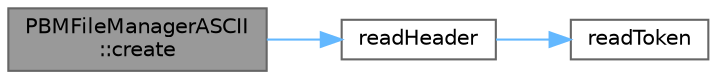 digraph "PBMFileManagerASCII::create"
{
 // INTERACTIVE_SVG=YES
 // LATEX_PDF_SIZE
  bgcolor="transparent";
  edge [fontname=Helvetica,fontsize=10,labelfontname=Helvetica,labelfontsize=10];
  node [fontname=Helvetica,fontsize=10,shape=box,height=0.2,width=0.4];
  rankdir="LR";
  Node1 [id="Node000001",label="PBMFileManagerASCII\l::create",height=0.2,width=0.4,color="gray40", fillcolor="grey60", style="filled", fontcolor="black",tooltip="Creates a file from the input stream and given filename."];
  Node1 -> Node2 [id="edge1_Node000001_Node000002",color="steelblue1",style="solid",tooltip=" "];
  Node2 [id="Node000002",label="readHeader",height=0.2,width=0.4,color="grey40", fillcolor="white", style="filled",URL="$_helpers_8hpp.html#a5a414650afb2f60b7a39c3eb734802a6",tooltip="Reads the header of a PNM file from an input stream."];
  Node2 -> Node3 [id="edge2_Node000002_Node000003",color="steelblue1",style="solid",tooltip=" "];
  Node3 [id="Node000003",label="readToken",height=0.2,width=0.4,color="grey40", fillcolor="white", style="filled",URL="$_helpers_8hpp.html#aa0008db5b227ad5bfff9da4eac62157b",tooltip="Reads the next valid token from a PNM file input stream."];
}
